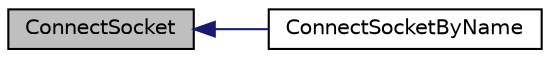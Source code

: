 digraph "ConnectSocket"
{
  edge [fontname="Helvetica",fontsize="10",labelfontname="Helvetica",labelfontsize="10"];
  node [fontname="Helvetica",fontsize="10",shape=record];
  rankdir="LR";
  Node3 [label="ConnectSocket",height=0.2,width=0.4,color="black", fillcolor="grey75", style="filled", fontcolor="black"];
  Node3 -> Node4 [dir="back",color="midnightblue",fontsize="10",style="solid",fontname="Helvetica"];
  Node4 [label="ConnectSocketByName",height=0.2,width=0.4,color="black", fillcolor="white", style="filled",URL="$netbase_8h.html#a6b06ed45e08d73e435c656a4dfcb0a95"];
}

